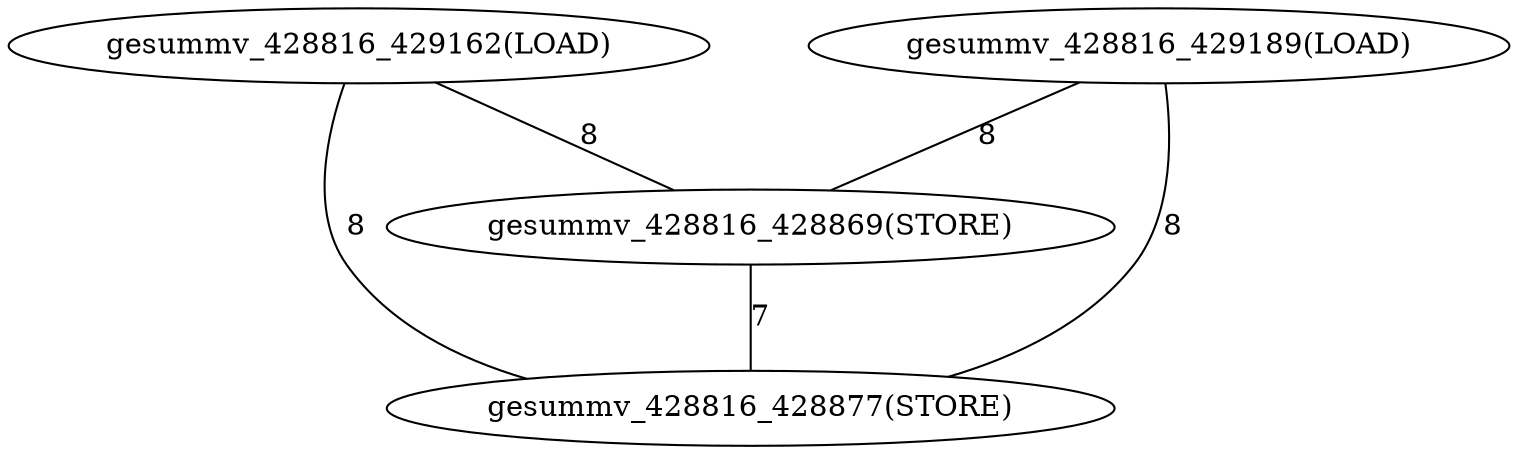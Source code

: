 graph G {
0[label="gesummv_428816_428877(STORE)"];
1[label="gesummv_428816_428869(STORE)"];
2[label="gesummv_428816_429162(LOAD)"];
3[label="gesummv_428816_429189(LOAD)"];
1--0 [label="7"];
2--0 [label="8"];
2--1 [label="8"];
3--0 [label="8"];
3--1 [label="8"];
}

